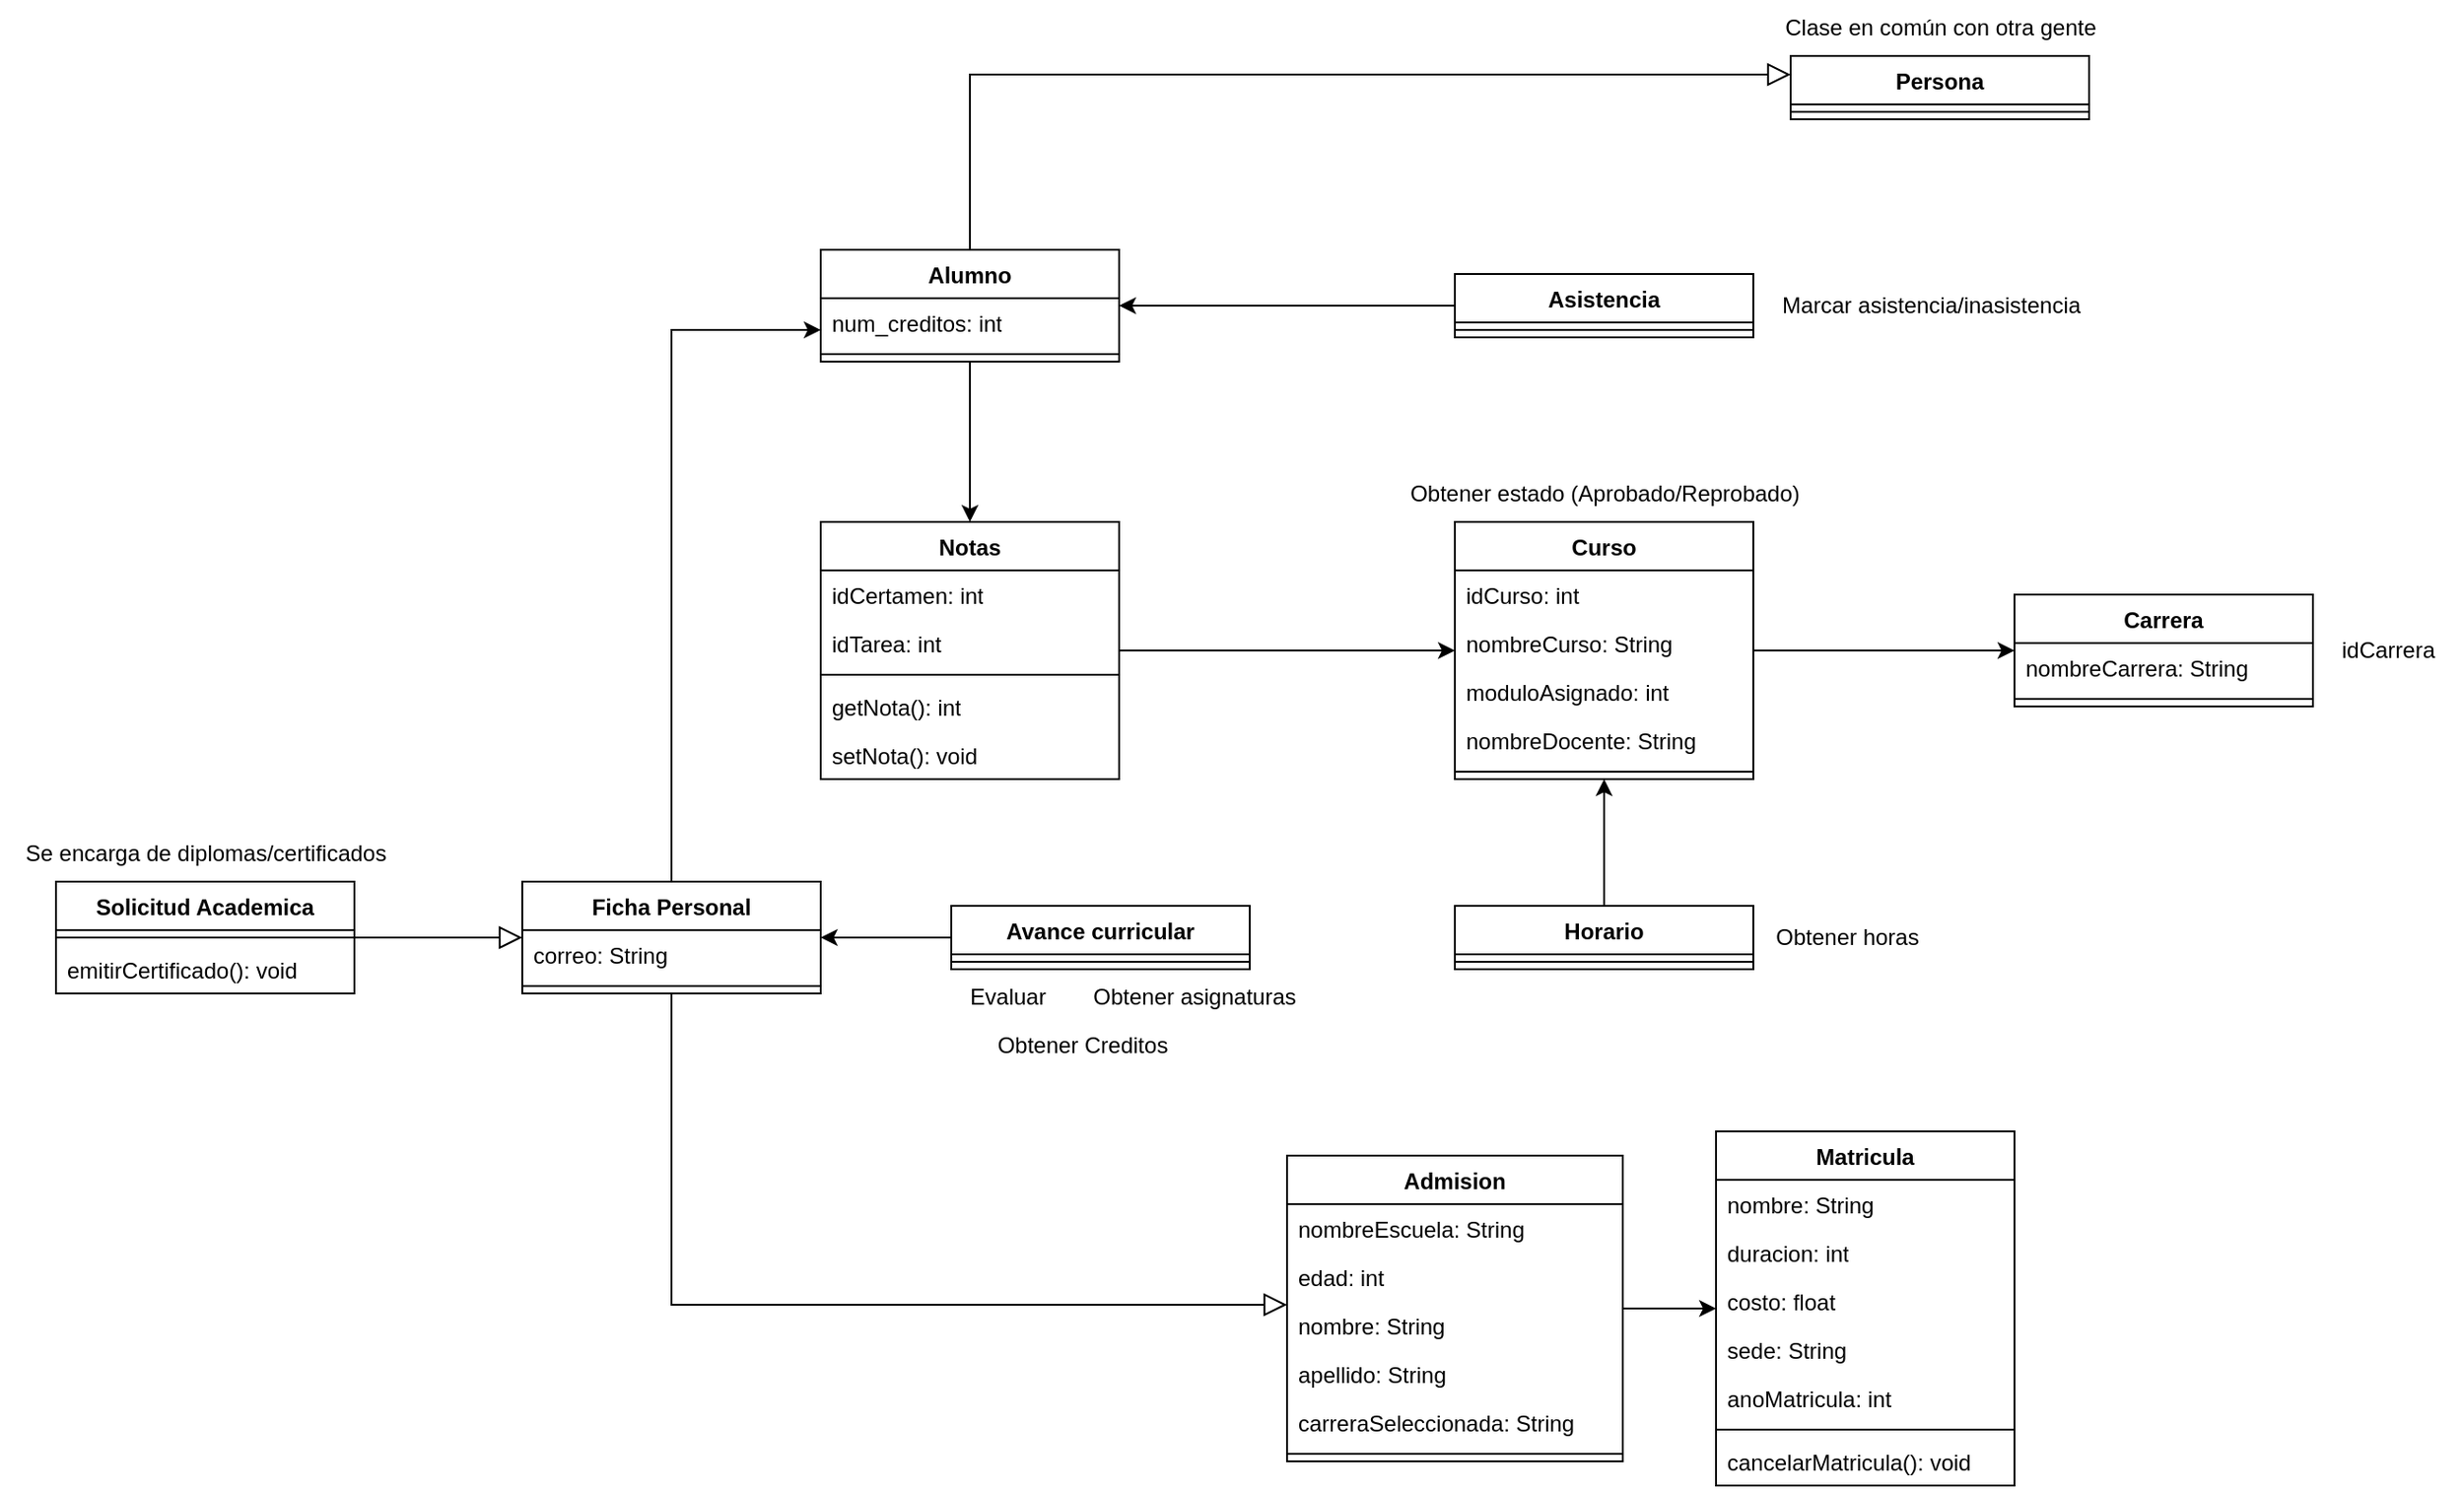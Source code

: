 <mxfile version="21.3.0" type="github">
  <diagram id="C5RBs43oDa-KdzZeNtuy" name="Page-1">
    <mxGraphModel dx="2234" dy="1174" grid="1" gridSize="10" guides="1" tooltips="1" connect="1" arrows="1" fold="1" page="0" pageScale="1" pageWidth="827" pageHeight="1169" math="0" shadow="0">
      <root>
        <mxCell id="WIyWlLk6GJQsqaUBKTNV-0" />
        <mxCell id="WIyWlLk6GJQsqaUBKTNV-1" parent="WIyWlLk6GJQsqaUBKTNV-0" />
        <mxCell id="ITcu2F5FEc1LK5uH-3AL-0" value="Persona" style="swimlane;fontStyle=1;align=center;verticalAlign=top;childLayout=stackLayout;horizontal=1;startSize=26;horizontalStack=0;resizeParent=1;resizeParentMax=0;resizeLast=0;collapsible=1;marginBottom=0;whiteSpace=wrap;html=1;" parent="WIyWlLk6GJQsqaUBKTNV-1" vertex="1">
          <mxGeometry x="180" y="-80" width="160" height="34" as="geometry" />
        </mxCell>
        <mxCell id="ITcu2F5FEc1LK5uH-3AL-2" value="" style="line;strokeWidth=1;fillColor=none;align=left;verticalAlign=middle;spacingTop=-1;spacingLeft=3;spacingRight=3;rotatable=0;labelPosition=right;points=[];portConstraint=eastwest;strokeColor=inherit;" parent="ITcu2F5FEc1LK5uH-3AL-0" vertex="1">
          <mxGeometry y="26" width="160" height="8" as="geometry" />
        </mxCell>
        <mxCell id="ITcu2F5FEc1LK5uH-3AL-4" value="Clase en común con otra gente" style="text;html=1;align=center;verticalAlign=middle;resizable=0;points=[];autosize=1;strokeColor=none;fillColor=none;" parent="WIyWlLk6GJQsqaUBKTNV-1" vertex="1">
          <mxGeometry x="160" y="-110" width="200" height="30" as="geometry" />
        </mxCell>
        <mxCell id="ITcu2F5FEc1LK5uH-3AL-62" style="edgeStyle=orthogonalEdgeStyle;rounded=0;orthogonalLoop=1;jettySize=auto;html=1;endArrow=block;endFill=0;strokeWidth=1;endSize=10;" parent="WIyWlLk6GJQsqaUBKTNV-1" source="ITcu2F5FEc1LK5uH-3AL-5" target="ITcu2F5FEc1LK5uH-3AL-0" edge="1">
          <mxGeometry relative="1" as="geometry">
            <Array as="points">
              <mxPoint x="-260" y="-70" />
            </Array>
          </mxGeometry>
        </mxCell>
        <mxCell id="ITcu2F5FEc1LK5uH-3AL-65" style="edgeStyle=orthogonalEdgeStyle;rounded=0;orthogonalLoop=1;jettySize=auto;html=1;" parent="WIyWlLk6GJQsqaUBKTNV-1" source="ITcu2F5FEc1LK5uH-3AL-5" target="ITcu2F5FEc1LK5uH-3AL-33" edge="1">
          <mxGeometry relative="1" as="geometry" />
        </mxCell>
        <mxCell id="ITcu2F5FEc1LK5uH-3AL-5" value="Alumno" style="swimlane;fontStyle=1;align=center;verticalAlign=top;childLayout=stackLayout;horizontal=1;startSize=26;horizontalStack=0;resizeParent=1;resizeParentMax=0;resizeLast=0;collapsible=1;marginBottom=0;whiteSpace=wrap;html=1;" parent="WIyWlLk6GJQsqaUBKTNV-1" vertex="1">
          <mxGeometry x="-340" y="24" width="160" height="60" as="geometry" />
        </mxCell>
        <mxCell id="ITcu2F5FEc1LK5uH-3AL-6" value="num_creditos: int" style="text;strokeColor=none;fillColor=none;align=left;verticalAlign=top;spacingLeft=4;spacingRight=4;overflow=hidden;rotatable=0;points=[[0,0.5],[1,0.5]];portConstraint=eastwest;whiteSpace=wrap;html=1;" parent="ITcu2F5FEc1LK5uH-3AL-5" vertex="1">
          <mxGeometry y="26" width="160" height="26" as="geometry" />
        </mxCell>
        <mxCell id="ITcu2F5FEc1LK5uH-3AL-7" value="" style="line;strokeWidth=1;fillColor=none;align=left;verticalAlign=middle;spacingTop=-1;spacingLeft=3;spacingRight=3;rotatable=0;labelPosition=right;points=[];portConstraint=eastwest;strokeColor=inherit;" parent="ITcu2F5FEc1LK5uH-3AL-5" vertex="1">
          <mxGeometry y="52" width="160" height="8" as="geometry" />
        </mxCell>
        <mxCell id="ITcu2F5FEc1LK5uH-3AL-64" style="edgeStyle=orthogonalEdgeStyle;rounded=0;orthogonalLoop=1;jettySize=auto;html=1;" parent="WIyWlLk6GJQsqaUBKTNV-1" source="ITcu2F5FEc1LK5uH-3AL-9" target="ITcu2F5FEc1LK5uH-3AL-5" edge="1">
          <mxGeometry relative="1" as="geometry">
            <Array as="points">
              <mxPoint x="-420" y="367" />
              <mxPoint x="-420" y="67" />
            </Array>
          </mxGeometry>
        </mxCell>
        <mxCell id="SnHDaGSqIziamvNoBat0-0" style="edgeStyle=orthogonalEdgeStyle;rounded=0;orthogonalLoop=1;jettySize=auto;html=1;endArrow=block;endFill=0;endSize=10;" edge="1" parent="WIyWlLk6GJQsqaUBKTNV-1" source="ITcu2F5FEc1LK5uH-3AL-9" target="ITcu2F5FEc1LK5uH-3AL-17">
          <mxGeometry relative="1" as="geometry">
            <Array as="points">
              <mxPoint x="-420" y="590" />
            </Array>
          </mxGeometry>
        </mxCell>
        <mxCell id="ITcu2F5FEc1LK5uH-3AL-9" value="Ficha Personal" style="swimlane;fontStyle=1;align=center;verticalAlign=top;childLayout=stackLayout;horizontal=1;startSize=26;horizontalStack=0;resizeParent=1;resizeParentMax=0;resizeLast=0;collapsible=1;marginBottom=0;whiteSpace=wrap;html=1;" parent="WIyWlLk6GJQsqaUBKTNV-1" vertex="1">
          <mxGeometry x="-500" y="363" width="160" height="60" as="geometry" />
        </mxCell>
        <mxCell id="tALdbiKamayeff4F7eVa-16" value="correo: String" style="text;strokeColor=none;fillColor=none;align=left;verticalAlign=top;spacingLeft=4;spacingRight=4;overflow=hidden;rotatable=0;points=[[0,0.5],[1,0.5]];portConstraint=eastwest;whiteSpace=wrap;html=1;" parent="ITcu2F5FEc1LK5uH-3AL-9" vertex="1">
          <mxGeometry y="26" width="160" height="26" as="geometry" />
        </mxCell>
        <mxCell id="ITcu2F5FEc1LK5uH-3AL-11" value="" style="line;strokeWidth=1;fillColor=none;align=left;verticalAlign=middle;spacingTop=-1;spacingLeft=3;spacingRight=3;rotatable=0;labelPosition=right;points=[];portConstraint=eastwest;strokeColor=inherit;" parent="ITcu2F5FEc1LK5uH-3AL-9" vertex="1">
          <mxGeometry y="52" width="160" height="8" as="geometry" />
        </mxCell>
        <mxCell id="ITcu2F5FEc1LK5uH-3AL-17" value="Admision" style="swimlane;fontStyle=1;align=center;verticalAlign=top;childLayout=stackLayout;horizontal=1;startSize=26;horizontalStack=0;resizeParent=1;resizeParentMax=0;resizeLast=0;collapsible=1;marginBottom=0;whiteSpace=wrap;html=1;" parent="WIyWlLk6GJQsqaUBKTNV-1" vertex="1">
          <mxGeometry x="-90" y="510" width="180" height="164" as="geometry" />
        </mxCell>
        <mxCell id="ITcu2F5FEc1LK5uH-3AL-18" value="nombreEscuela: String" style="text;strokeColor=none;fillColor=none;align=left;verticalAlign=top;spacingLeft=4;spacingRight=4;overflow=hidden;rotatable=0;points=[[0,0.5],[1,0.5]];portConstraint=eastwest;whiteSpace=wrap;html=1;" parent="ITcu2F5FEc1LK5uH-3AL-17" vertex="1">
          <mxGeometry y="26" width="180" height="26" as="geometry" />
        </mxCell>
        <mxCell id="tALdbiKamayeff4F7eVa-10" value="edad: int" style="text;strokeColor=none;fillColor=none;align=left;verticalAlign=top;spacingLeft=4;spacingRight=4;overflow=hidden;rotatable=0;points=[[0,0.5],[1,0.5]];portConstraint=eastwest;whiteSpace=wrap;html=1;" parent="ITcu2F5FEc1LK5uH-3AL-17" vertex="1">
          <mxGeometry y="52" width="180" height="26" as="geometry" />
        </mxCell>
        <mxCell id="tALdbiKamayeff4F7eVa-11" value="nombre: String" style="text;strokeColor=none;fillColor=none;align=left;verticalAlign=top;spacingLeft=4;spacingRight=4;overflow=hidden;rotatable=0;points=[[0,0.5],[1,0.5]];portConstraint=eastwest;whiteSpace=wrap;html=1;" parent="ITcu2F5FEc1LK5uH-3AL-17" vertex="1">
          <mxGeometry y="78" width="180" height="26" as="geometry" />
        </mxCell>
        <mxCell id="tALdbiKamayeff4F7eVa-12" value="apellido: String" style="text;strokeColor=none;fillColor=none;align=left;verticalAlign=top;spacingLeft=4;spacingRight=4;overflow=hidden;rotatable=0;points=[[0,0.5],[1,0.5]];portConstraint=eastwest;whiteSpace=wrap;html=1;" parent="ITcu2F5FEc1LK5uH-3AL-17" vertex="1">
          <mxGeometry y="104" width="180" height="26" as="geometry" />
        </mxCell>
        <mxCell id="tALdbiKamayeff4F7eVa-13" value="carreraSeleccionada: String" style="text;strokeColor=none;fillColor=none;align=left;verticalAlign=top;spacingLeft=4;spacingRight=4;overflow=hidden;rotatable=0;points=[[0,0.5],[1,0.5]];portConstraint=eastwest;whiteSpace=wrap;html=1;" parent="ITcu2F5FEc1LK5uH-3AL-17" vertex="1">
          <mxGeometry y="130" width="180" height="26" as="geometry" />
        </mxCell>
        <mxCell id="ITcu2F5FEc1LK5uH-3AL-19" value="" style="line;strokeWidth=1;fillColor=none;align=left;verticalAlign=middle;spacingTop=-1;spacingLeft=3;spacingRight=3;rotatable=0;labelPosition=right;points=[];portConstraint=eastwest;strokeColor=inherit;" parent="ITcu2F5FEc1LK5uH-3AL-17" vertex="1">
          <mxGeometry y="156" width="180" height="8" as="geometry" />
        </mxCell>
        <mxCell id="ITcu2F5FEc1LK5uH-3AL-63" style="edgeStyle=orthogonalEdgeStyle;rounded=0;orthogonalLoop=1;jettySize=auto;html=1;" parent="WIyWlLk6GJQsqaUBKTNV-1" source="ITcu2F5FEc1LK5uH-3AL-21" target="ITcu2F5FEc1LK5uH-3AL-41" edge="1">
          <mxGeometry relative="1" as="geometry" />
        </mxCell>
        <mxCell id="ITcu2F5FEc1LK5uH-3AL-21" value="Curso" style="swimlane;fontStyle=1;align=center;verticalAlign=top;childLayout=stackLayout;horizontal=1;startSize=26;horizontalStack=0;resizeParent=1;resizeParentMax=0;resizeLast=0;collapsible=1;marginBottom=0;whiteSpace=wrap;html=1;" parent="WIyWlLk6GJQsqaUBKTNV-1" vertex="1">
          <mxGeometry y="170" width="160" height="138" as="geometry" />
        </mxCell>
        <mxCell id="ITcu2F5FEc1LK5uH-3AL-22" value="idCurso: int" style="text;strokeColor=none;fillColor=none;align=left;verticalAlign=top;spacingLeft=4;spacingRight=4;overflow=hidden;rotatable=0;points=[[0,0.5],[1,0.5]];portConstraint=eastwest;whiteSpace=wrap;html=1;" parent="ITcu2F5FEc1LK5uH-3AL-21" vertex="1">
          <mxGeometry y="26" width="160" height="26" as="geometry" />
        </mxCell>
        <mxCell id="tALdbiKamayeff4F7eVa-0" value="nombreCurso: String" style="text;strokeColor=none;fillColor=none;align=left;verticalAlign=top;spacingLeft=4;spacingRight=4;overflow=hidden;rotatable=0;points=[[0,0.5],[1,0.5]];portConstraint=eastwest;whiteSpace=wrap;html=1;" parent="ITcu2F5FEc1LK5uH-3AL-21" vertex="1">
          <mxGeometry y="52" width="160" height="26" as="geometry" />
        </mxCell>
        <mxCell id="tALdbiKamayeff4F7eVa-1" value="moduloAsignado: int" style="text;strokeColor=none;fillColor=none;align=left;verticalAlign=top;spacingLeft=4;spacingRight=4;overflow=hidden;rotatable=0;points=[[0,0.5],[1,0.5]];portConstraint=eastwest;whiteSpace=wrap;html=1;" parent="ITcu2F5FEc1LK5uH-3AL-21" vertex="1">
          <mxGeometry y="78" width="160" height="26" as="geometry" />
        </mxCell>
        <mxCell id="tALdbiKamayeff4F7eVa-2" value="nombreDocente: String" style="text;strokeColor=none;fillColor=none;align=left;verticalAlign=top;spacingLeft=4;spacingRight=4;overflow=hidden;rotatable=0;points=[[0,0.5],[1,0.5]];portConstraint=eastwest;whiteSpace=wrap;html=1;" parent="ITcu2F5FEc1LK5uH-3AL-21" vertex="1">
          <mxGeometry y="104" width="160" height="26" as="geometry" />
        </mxCell>
        <mxCell id="ITcu2F5FEc1LK5uH-3AL-23" value="" style="line;strokeWidth=1;fillColor=none;align=left;verticalAlign=middle;spacingTop=-1;spacingLeft=3;spacingRight=3;rotatable=0;labelPosition=right;points=[];portConstraint=eastwest;strokeColor=inherit;" parent="ITcu2F5FEc1LK5uH-3AL-21" vertex="1">
          <mxGeometry y="130" width="160" height="8" as="geometry" />
        </mxCell>
        <mxCell id="ITcu2F5FEc1LK5uH-3AL-67" style="edgeStyle=orthogonalEdgeStyle;rounded=0;orthogonalLoop=1;jettySize=auto;html=1;" parent="WIyWlLk6GJQsqaUBKTNV-1" source="ITcu2F5FEc1LK5uH-3AL-17" target="ITcu2F5FEc1LK5uH-3AL-25" edge="1">
          <mxGeometry relative="1" as="geometry" />
        </mxCell>
        <mxCell id="ITcu2F5FEc1LK5uH-3AL-25" value="Matricula" style="swimlane;fontStyle=1;align=center;verticalAlign=top;childLayout=stackLayout;horizontal=1;startSize=26;horizontalStack=0;resizeParent=1;resizeParentMax=0;resizeLast=0;collapsible=1;marginBottom=0;whiteSpace=wrap;html=1;" parent="WIyWlLk6GJQsqaUBKTNV-1" vertex="1">
          <mxGeometry x="140" y="497" width="160" height="190" as="geometry" />
        </mxCell>
        <mxCell id="tALdbiKamayeff4F7eVa-6" value="nombre: String" style="text;strokeColor=none;fillColor=none;align=left;verticalAlign=top;spacingLeft=4;spacingRight=4;overflow=hidden;rotatable=0;points=[[0,0.5],[1,0.5]];portConstraint=eastwest;whiteSpace=wrap;html=1;" parent="ITcu2F5FEc1LK5uH-3AL-25" vertex="1">
          <mxGeometry y="26" width="160" height="26" as="geometry" />
        </mxCell>
        <mxCell id="tALdbiKamayeff4F7eVa-7" value="duracion: int" style="text;strokeColor=none;fillColor=none;align=left;verticalAlign=top;spacingLeft=4;spacingRight=4;overflow=hidden;rotatable=0;points=[[0,0.5],[1,0.5]];portConstraint=eastwest;whiteSpace=wrap;html=1;" parent="ITcu2F5FEc1LK5uH-3AL-25" vertex="1">
          <mxGeometry y="52" width="160" height="26" as="geometry" />
        </mxCell>
        <mxCell id="tALdbiKamayeff4F7eVa-8" value="costo: float" style="text;strokeColor=none;fillColor=none;align=left;verticalAlign=top;spacingLeft=4;spacingRight=4;overflow=hidden;rotatable=0;points=[[0,0.5],[1,0.5]];portConstraint=eastwest;whiteSpace=wrap;html=1;" parent="ITcu2F5FEc1LK5uH-3AL-25" vertex="1">
          <mxGeometry y="78" width="160" height="26" as="geometry" />
        </mxCell>
        <mxCell id="tALdbiKamayeff4F7eVa-9" value="sede: String" style="text;strokeColor=none;fillColor=none;align=left;verticalAlign=top;spacingLeft=4;spacingRight=4;overflow=hidden;rotatable=0;points=[[0,0.5],[1,0.5]];portConstraint=eastwest;whiteSpace=wrap;html=1;" parent="ITcu2F5FEc1LK5uH-3AL-25" vertex="1">
          <mxGeometry y="104" width="160" height="26" as="geometry" />
        </mxCell>
        <mxCell id="ITcu2F5FEc1LK5uH-3AL-26" value="anoMatricula: int" style="text;strokeColor=none;fillColor=none;align=left;verticalAlign=top;spacingLeft=4;spacingRight=4;overflow=hidden;rotatable=0;points=[[0,0.5],[1,0.5]];portConstraint=eastwest;whiteSpace=wrap;html=1;" parent="ITcu2F5FEc1LK5uH-3AL-25" vertex="1">
          <mxGeometry y="130" width="160" height="26" as="geometry" />
        </mxCell>
        <mxCell id="ITcu2F5FEc1LK5uH-3AL-27" value="" style="line;strokeWidth=1;fillColor=none;align=left;verticalAlign=middle;spacingTop=-1;spacingLeft=3;spacingRight=3;rotatable=0;labelPosition=right;points=[];portConstraint=eastwest;strokeColor=inherit;" parent="ITcu2F5FEc1LK5uH-3AL-25" vertex="1">
          <mxGeometry y="156" width="160" height="8" as="geometry" />
        </mxCell>
        <mxCell id="ITcu2F5FEc1LK5uH-3AL-28" value="cancelarMatricula(): void" style="text;strokeColor=none;fillColor=none;align=left;verticalAlign=top;spacingLeft=4;spacingRight=4;overflow=hidden;rotatable=0;points=[[0,0.5],[1,0.5]];portConstraint=eastwest;whiteSpace=wrap;html=1;" parent="ITcu2F5FEc1LK5uH-3AL-25" vertex="1">
          <mxGeometry y="164" width="160" height="26" as="geometry" />
        </mxCell>
        <mxCell id="ITcu2F5FEc1LK5uH-3AL-61" style="edgeStyle=orthogonalEdgeStyle;rounded=0;orthogonalLoop=1;jettySize=auto;html=1;" parent="WIyWlLk6GJQsqaUBKTNV-1" source="ITcu2F5FEc1LK5uH-3AL-29" target="ITcu2F5FEc1LK5uH-3AL-5" edge="1">
          <mxGeometry relative="1" as="geometry" />
        </mxCell>
        <mxCell id="ITcu2F5FEc1LK5uH-3AL-29" value="Asistencia" style="swimlane;fontStyle=1;align=center;verticalAlign=top;childLayout=stackLayout;horizontal=1;startSize=26;horizontalStack=0;resizeParent=1;resizeParentMax=0;resizeLast=0;collapsible=1;marginBottom=0;whiteSpace=wrap;html=1;" parent="WIyWlLk6GJQsqaUBKTNV-1" vertex="1">
          <mxGeometry y="37" width="160" height="34" as="geometry" />
        </mxCell>
        <mxCell id="ITcu2F5FEc1LK5uH-3AL-31" value="" style="line;strokeWidth=1;fillColor=none;align=left;verticalAlign=middle;spacingTop=-1;spacingLeft=3;spacingRight=3;rotatable=0;labelPosition=right;points=[];portConstraint=eastwest;strokeColor=inherit;" parent="ITcu2F5FEc1LK5uH-3AL-29" vertex="1">
          <mxGeometry y="26" width="160" height="8" as="geometry" />
        </mxCell>
        <mxCell id="ITcu2F5FEc1LK5uH-3AL-60" style="edgeStyle=orthogonalEdgeStyle;rounded=0;orthogonalLoop=1;jettySize=auto;html=1;" parent="WIyWlLk6GJQsqaUBKTNV-1" source="ITcu2F5FEc1LK5uH-3AL-33" target="ITcu2F5FEc1LK5uH-3AL-21" edge="1">
          <mxGeometry relative="1" as="geometry" />
        </mxCell>
        <mxCell id="ITcu2F5FEc1LK5uH-3AL-33" value="Notas" style="swimlane;fontStyle=1;align=center;verticalAlign=top;childLayout=stackLayout;horizontal=1;startSize=26;horizontalStack=0;resizeParent=1;resizeParentMax=0;resizeLast=0;collapsible=1;marginBottom=0;whiteSpace=wrap;html=1;" parent="WIyWlLk6GJQsqaUBKTNV-1" vertex="1">
          <mxGeometry x="-340" y="170" width="160" height="138" as="geometry" />
        </mxCell>
        <mxCell id="ITcu2F5FEc1LK5uH-3AL-34" value="idCertamen: int" style="text;strokeColor=none;fillColor=none;align=left;verticalAlign=top;spacingLeft=4;spacingRight=4;overflow=hidden;rotatable=0;points=[[0,0.5],[1,0.5]];portConstraint=eastwest;whiteSpace=wrap;html=1;" parent="ITcu2F5FEc1LK5uH-3AL-33" vertex="1">
          <mxGeometry y="26" width="160" height="26" as="geometry" />
        </mxCell>
        <mxCell id="tALdbiKamayeff4F7eVa-3" value="idTarea: int" style="text;strokeColor=none;fillColor=none;align=left;verticalAlign=top;spacingLeft=4;spacingRight=4;overflow=hidden;rotatable=0;points=[[0,0.5],[1,0.5]];portConstraint=eastwest;whiteSpace=wrap;html=1;" parent="ITcu2F5FEc1LK5uH-3AL-33" vertex="1">
          <mxGeometry y="52" width="160" height="26" as="geometry" />
        </mxCell>
        <mxCell id="ITcu2F5FEc1LK5uH-3AL-35" value="" style="line;strokeWidth=1;fillColor=none;align=left;verticalAlign=middle;spacingTop=-1;spacingLeft=3;spacingRight=3;rotatable=0;labelPosition=right;points=[];portConstraint=eastwest;strokeColor=inherit;" parent="ITcu2F5FEc1LK5uH-3AL-33" vertex="1">
          <mxGeometry y="78" width="160" height="8" as="geometry" />
        </mxCell>
        <mxCell id="ITcu2F5FEc1LK5uH-3AL-36" value="getNota(): int" style="text;strokeColor=none;fillColor=none;align=left;verticalAlign=top;spacingLeft=4;spacingRight=4;overflow=hidden;rotatable=0;points=[[0,0.5],[1,0.5]];portConstraint=eastwest;whiteSpace=wrap;html=1;" parent="ITcu2F5FEc1LK5uH-3AL-33" vertex="1">
          <mxGeometry y="86" width="160" height="26" as="geometry" />
        </mxCell>
        <mxCell id="tALdbiKamayeff4F7eVa-4" value="setNota(): void" style="text;strokeColor=none;fillColor=none;align=left;verticalAlign=top;spacingLeft=4;spacingRight=4;overflow=hidden;rotatable=0;points=[[0,0.5],[1,0.5]];portConstraint=eastwest;whiteSpace=wrap;html=1;" parent="ITcu2F5FEc1LK5uH-3AL-33" vertex="1">
          <mxGeometry y="112" width="160" height="26" as="geometry" />
        </mxCell>
        <mxCell id="ITcu2F5FEc1LK5uH-3AL-41" value="Carrera" style="swimlane;fontStyle=1;align=center;verticalAlign=top;childLayout=stackLayout;horizontal=1;startSize=26;horizontalStack=0;resizeParent=1;resizeParentMax=0;resizeLast=0;collapsible=1;marginBottom=0;whiteSpace=wrap;html=1;" parent="WIyWlLk6GJQsqaUBKTNV-1" vertex="1">
          <mxGeometry x="300" y="209" width="160" height="60" as="geometry" />
        </mxCell>
        <mxCell id="ITcu2F5FEc1LK5uH-3AL-42" value="nombreCarrera: String" style="text;strokeColor=none;fillColor=none;align=left;verticalAlign=top;spacingLeft=4;spacingRight=4;overflow=hidden;rotatable=0;points=[[0,0.5],[1,0.5]];portConstraint=eastwest;whiteSpace=wrap;html=1;" parent="ITcu2F5FEc1LK5uH-3AL-41" vertex="1">
          <mxGeometry y="26" width="160" height="26" as="geometry" />
        </mxCell>
        <mxCell id="ITcu2F5FEc1LK5uH-3AL-43" value="" style="line;strokeWidth=1;fillColor=none;align=left;verticalAlign=middle;spacingTop=-1;spacingLeft=3;spacingRight=3;rotatable=0;labelPosition=right;points=[];portConstraint=eastwest;strokeColor=inherit;" parent="ITcu2F5FEc1LK5uH-3AL-41" vertex="1">
          <mxGeometry y="52" width="160" height="8" as="geometry" />
        </mxCell>
        <mxCell id="ITcu2F5FEc1LK5uH-3AL-72" style="edgeStyle=orthogonalEdgeStyle;rounded=0;orthogonalLoop=1;jettySize=auto;html=1;endArrow=block;endFill=0;endSize=10;" parent="WIyWlLk6GJQsqaUBKTNV-1" source="ITcu2F5FEc1LK5uH-3AL-45" target="ITcu2F5FEc1LK5uH-3AL-9" edge="1">
          <mxGeometry relative="1" as="geometry" />
        </mxCell>
        <mxCell id="ITcu2F5FEc1LK5uH-3AL-45" value="Solicitud Academica" style="swimlane;fontStyle=1;align=center;verticalAlign=top;childLayout=stackLayout;horizontal=1;startSize=26;horizontalStack=0;resizeParent=1;resizeParentMax=0;resizeLast=0;collapsible=1;marginBottom=0;whiteSpace=wrap;html=1;" parent="WIyWlLk6GJQsqaUBKTNV-1" vertex="1">
          <mxGeometry x="-750" y="363" width="160" height="60" as="geometry" />
        </mxCell>
        <mxCell id="ITcu2F5FEc1LK5uH-3AL-47" value="" style="line;strokeWidth=1;fillColor=none;align=left;verticalAlign=middle;spacingTop=-1;spacingLeft=3;spacingRight=3;rotatable=0;labelPosition=right;points=[];portConstraint=eastwest;strokeColor=inherit;" parent="ITcu2F5FEc1LK5uH-3AL-45" vertex="1">
          <mxGeometry y="26" width="160" height="8" as="geometry" />
        </mxCell>
        <mxCell id="ITcu2F5FEc1LK5uH-3AL-48" value="emitirCertificado(): void" style="text;strokeColor=none;fillColor=none;align=left;verticalAlign=top;spacingLeft=4;spacingRight=4;overflow=hidden;rotatable=0;points=[[0,0.5],[1,0.5]];portConstraint=eastwest;whiteSpace=wrap;html=1;" parent="ITcu2F5FEc1LK5uH-3AL-45" vertex="1">
          <mxGeometry y="34" width="160" height="26" as="geometry" />
        </mxCell>
        <mxCell id="ITcu2F5FEc1LK5uH-3AL-71" style="edgeStyle=orthogonalEdgeStyle;rounded=0;orthogonalLoop=1;jettySize=auto;html=1;" parent="WIyWlLk6GJQsqaUBKTNV-1" source="ITcu2F5FEc1LK5uH-3AL-49" target="ITcu2F5FEc1LK5uH-3AL-9" edge="1">
          <mxGeometry relative="1" as="geometry" />
        </mxCell>
        <mxCell id="ITcu2F5FEc1LK5uH-3AL-49" value="Avance curricular" style="swimlane;fontStyle=1;align=center;verticalAlign=top;childLayout=stackLayout;horizontal=1;startSize=26;horizontalStack=0;resizeParent=1;resizeParentMax=0;resizeLast=0;collapsible=1;marginBottom=0;whiteSpace=wrap;html=1;" parent="WIyWlLk6GJQsqaUBKTNV-1" vertex="1">
          <mxGeometry x="-270" y="376" width="160" height="34" as="geometry" />
        </mxCell>
        <mxCell id="ITcu2F5FEc1LK5uH-3AL-51" value="" style="line;strokeWidth=1;fillColor=none;align=left;verticalAlign=middle;spacingTop=-1;spacingLeft=3;spacingRight=3;rotatable=0;labelPosition=right;points=[];portConstraint=eastwest;strokeColor=inherit;" parent="ITcu2F5FEc1LK5uH-3AL-49" vertex="1">
          <mxGeometry y="26" width="160" height="8" as="geometry" />
        </mxCell>
        <mxCell id="ITcu2F5FEc1LK5uH-3AL-66" style="edgeStyle=orthogonalEdgeStyle;rounded=0;orthogonalLoop=1;jettySize=auto;html=1;" parent="WIyWlLk6GJQsqaUBKTNV-1" source="ITcu2F5FEc1LK5uH-3AL-53" target="ITcu2F5FEc1LK5uH-3AL-21" edge="1">
          <mxGeometry relative="1" as="geometry" />
        </mxCell>
        <mxCell id="ITcu2F5FEc1LK5uH-3AL-53" value="Horario" style="swimlane;fontStyle=1;align=center;verticalAlign=top;childLayout=stackLayout;horizontal=1;startSize=26;horizontalStack=0;resizeParent=1;resizeParentMax=0;resizeLast=0;collapsible=1;marginBottom=0;whiteSpace=wrap;html=1;" parent="WIyWlLk6GJQsqaUBKTNV-1" vertex="1">
          <mxGeometry y="376" width="160" height="34" as="geometry" />
        </mxCell>
        <mxCell id="ITcu2F5FEc1LK5uH-3AL-55" value="" style="line;strokeWidth=1;fillColor=none;align=left;verticalAlign=middle;spacingTop=-1;spacingLeft=3;spacingRight=3;rotatable=0;labelPosition=right;points=[];portConstraint=eastwest;strokeColor=inherit;" parent="ITcu2F5FEc1LK5uH-3AL-53" vertex="1">
          <mxGeometry y="26" width="160" height="8" as="geometry" />
        </mxCell>
        <mxCell id="ITcu2F5FEc1LK5uH-3AL-57" value="Se encarga de diplomas/certificados" style="text;html=1;align=center;verticalAlign=middle;resizable=0;points=[];autosize=1;strokeColor=none;fillColor=none;" parent="WIyWlLk6GJQsqaUBKTNV-1" vertex="1">
          <mxGeometry x="-780" y="333" width="220" height="30" as="geometry" />
        </mxCell>
        <mxCell id="tALdbiKamayeff4F7eVa-18" value="Marcar asistencia/inasistencia" style="text;html=1;align=center;verticalAlign=middle;resizable=0;points=[];autosize=1;strokeColor=none;fillColor=none;" parent="WIyWlLk6GJQsqaUBKTNV-1" vertex="1">
          <mxGeometry x="160" y="39" width="190" height="30" as="geometry" />
        </mxCell>
        <mxCell id="tALdbiKamayeff4F7eVa-21" value="Obtener horas" style="text;html=1;align=center;verticalAlign=middle;resizable=0;points=[];autosize=1;strokeColor=none;fillColor=none;" parent="WIyWlLk6GJQsqaUBKTNV-1" vertex="1">
          <mxGeometry x="160" y="378" width="100" height="30" as="geometry" />
        </mxCell>
        <mxCell id="tALdbiKamayeff4F7eVa-22" value="idCarrera" style="text;html=1;align=center;verticalAlign=middle;resizable=0;points=[];autosize=1;strokeColor=none;fillColor=none;" parent="WIyWlLk6GJQsqaUBKTNV-1" vertex="1">
          <mxGeometry x="460" y="224" width="80" height="30" as="geometry" />
        </mxCell>
        <mxCell id="tALdbiKamayeff4F7eVa-24" value="Evaluar" style="text;html=1;align=center;verticalAlign=middle;resizable=0;points=[];autosize=1;strokeColor=none;fillColor=none;" parent="WIyWlLk6GJQsqaUBKTNV-1" vertex="1">
          <mxGeometry x="-270" y="410" width="60" height="30" as="geometry" />
        </mxCell>
        <mxCell id="tALdbiKamayeff4F7eVa-25" value="Obtener asignaturas" style="text;html=1;align=center;verticalAlign=middle;resizable=0;points=[];autosize=1;strokeColor=none;fillColor=none;" parent="WIyWlLk6GJQsqaUBKTNV-1" vertex="1">
          <mxGeometry x="-210" y="410" width="140" height="30" as="geometry" />
        </mxCell>
        <mxCell id="tALdbiKamayeff4F7eVa-26" value="Obtener Creditos" style="text;html=1;align=center;verticalAlign=middle;resizable=0;points=[];autosize=1;strokeColor=none;fillColor=none;" parent="WIyWlLk6GJQsqaUBKTNV-1" vertex="1">
          <mxGeometry x="-260" y="436" width="120" height="30" as="geometry" />
        </mxCell>
        <mxCell id="tALdbiKamayeff4F7eVa-29" value="Obtener estado (Aprobado/Reprobado)" style="text;html=1;align=center;verticalAlign=middle;resizable=0;points=[];autosize=1;strokeColor=none;fillColor=none;" parent="WIyWlLk6GJQsqaUBKTNV-1" vertex="1">
          <mxGeometry x="-40" y="140" width="240" height="30" as="geometry" />
        </mxCell>
      </root>
    </mxGraphModel>
  </diagram>
</mxfile>
